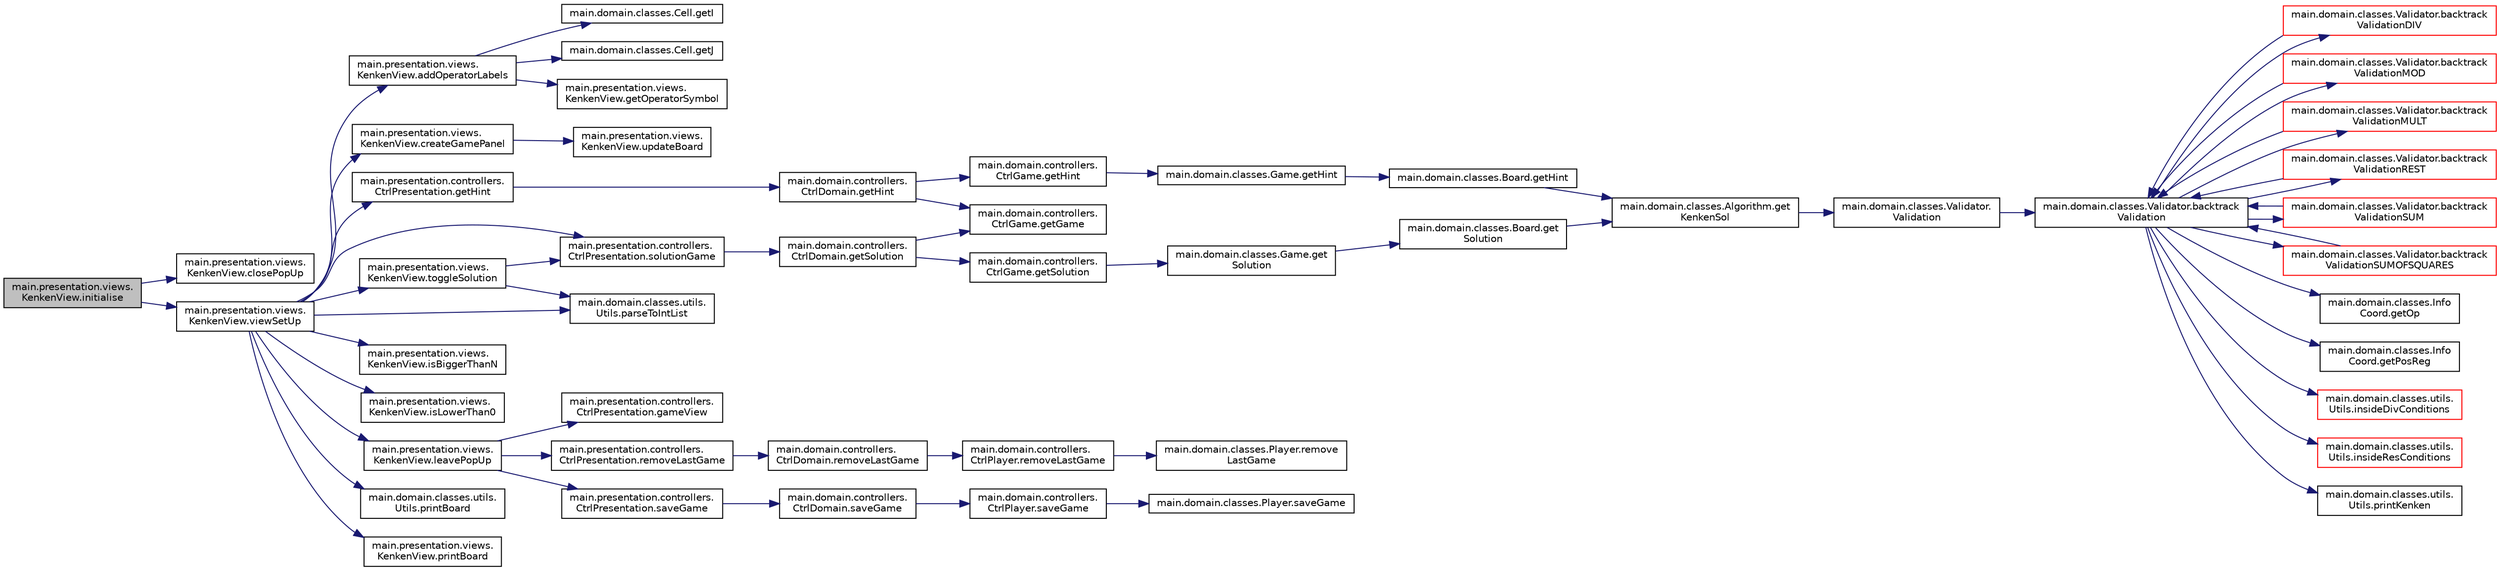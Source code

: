 digraph "main.presentation.views.KenkenView.initialise"
{
 // INTERACTIVE_SVG=YES
 // LATEX_PDF_SIZE
  edge [fontname="Helvetica",fontsize="10",labelfontname="Helvetica",labelfontsize="10"];
  node [fontname="Helvetica",fontsize="10",shape=record];
  rankdir="LR";
  Node1 [label="main.presentation.views.\lKenkenView.initialise",height=0.2,width=0.4,color="black", fillcolor="grey75", style="filled", fontcolor="black",tooltip=" "];
  Node1 -> Node2 [color="midnightblue",fontsize="10",style="solid",fontname="Helvetica"];
  Node2 [label="main.presentation.views.\lKenkenView.closePopUp",height=0.2,width=0.4,color="black", fillcolor="white", style="filled",URL="$classmain_1_1presentation_1_1views_1_1KenkenView.html#aeb439819b1f961be65cfbe053823c882",tooltip=" "];
  Node1 -> Node3 [color="midnightblue",fontsize="10",style="solid",fontname="Helvetica"];
  Node3 [label="main.presentation.views.\lKenkenView.viewSetUp",height=0.2,width=0.4,color="black", fillcolor="white", style="filled",URL="$classmain_1_1presentation_1_1views_1_1KenkenView.html#a8a5dcf6db633bfcc668d480d064fcd6e",tooltip=" "];
  Node3 -> Node4 [color="midnightblue",fontsize="10",style="solid",fontname="Helvetica"];
  Node4 [label="main.presentation.views.\lKenkenView.addOperatorLabels",height=0.2,width=0.4,color="black", fillcolor="white", style="filled",URL="$classmain_1_1presentation_1_1views_1_1KenkenView.html#a9f3c48a6dc1a8e32e7f87591e37bee1c",tooltip=" "];
  Node4 -> Node5 [color="midnightblue",fontsize="10",style="solid",fontname="Helvetica"];
  Node5 [label="main.domain.classes.Cell.getI",height=0.2,width=0.4,color="black", fillcolor="white", style="filled",URL="$classmain_1_1domain_1_1classes_1_1Cell.html#a0648b98b65cf154a898939b965e69606",tooltip=" "];
  Node4 -> Node6 [color="midnightblue",fontsize="10",style="solid",fontname="Helvetica"];
  Node6 [label="main.domain.classes.Cell.getJ",height=0.2,width=0.4,color="black", fillcolor="white", style="filled",URL="$classmain_1_1domain_1_1classes_1_1Cell.html#a2f0d5bb53e40dfcd195e32b6a1faebf3",tooltip=" "];
  Node4 -> Node7 [color="midnightblue",fontsize="10",style="solid",fontname="Helvetica"];
  Node7 [label="main.presentation.views.\lKenkenView.getOperatorSymbol",height=0.2,width=0.4,color="black", fillcolor="white", style="filled",URL="$classmain_1_1presentation_1_1views_1_1KenkenView.html#a4878e572322e50943014fede6260c8db",tooltip=" "];
  Node3 -> Node8 [color="midnightblue",fontsize="10",style="solid",fontname="Helvetica"];
  Node8 [label="main.presentation.views.\lKenkenView.createGamePanel",height=0.2,width=0.4,color="black", fillcolor="white", style="filled",URL="$classmain_1_1presentation_1_1views_1_1KenkenView.html#a807fb6cb795b705adc190a4feff28843",tooltip=" "];
  Node8 -> Node9 [color="midnightblue",fontsize="10",style="solid",fontname="Helvetica"];
  Node9 [label="main.presentation.views.\lKenkenView.updateBoard",height=0.2,width=0.4,color="black", fillcolor="white", style="filled",URL="$classmain_1_1presentation_1_1views_1_1KenkenView.html#ad01c0c7941d325548a501b9179ab84ce",tooltip=" "];
  Node3 -> Node10 [color="midnightblue",fontsize="10",style="solid",fontname="Helvetica"];
  Node10 [label="main.presentation.controllers.\lCtrlPresentation.getHint",height=0.2,width=0.4,color="black", fillcolor="white", style="filled",URL="$classmain_1_1presentation_1_1controllers_1_1CtrlPresentation.html#a6db1f404717a132c077e9f565498575d",tooltip=" "];
  Node10 -> Node11 [color="midnightblue",fontsize="10",style="solid",fontname="Helvetica"];
  Node11 [label="main.domain.controllers.\lCtrlDomain.getHint",height=0.2,width=0.4,color="black", fillcolor="white", style="filled",URL="$classmain_1_1domain_1_1controllers_1_1CtrlDomain.html#a3a26aed1a08a703c9ac2262e38c456dd",tooltip=" "];
  Node11 -> Node12 [color="midnightblue",fontsize="10",style="solid",fontname="Helvetica"];
  Node12 [label="main.domain.controllers.\lCtrlGame.getGame",height=0.2,width=0.4,color="black", fillcolor="white", style="filled",URL="$classmain_1_1domain_1_1controllers_1_1CtrlGame.html#a0f287e6e47770bd3e331a18e415b6667",tooltip=" "];
  Node11 -> Node13 [color="midnightblue",fontsize="10",style="solid",fontname="Helvetica"];
  Node13 [label="main.domain.controllers.\lCtrlGame.getHint",height=0.2,width=0.4,color="black", fillcolor="white", style="filled",URL="$classmain_1_1domain_1_1controllers_1_1CtrlGame.html#a6f2ee10a24a37be43adc5e6aaac03aea",tooltip=" "];
  Node13 -> Node14 [color="midnightblue",fontsize="10",style="solid",fontname="Helvetica"];
  Node14 [label="main.domain.classes.Game.getHint",height=0.2,width=0.4,color="black", fillcolor="white", style="filled",URL="$classmain_1_1domain_1_1classes_1_1Game.html#a8071b9cd98f1674340ccff4bb4fc84f3",tooltip=" "];
  Node14 -> Node15 [color="midnightblue",fontsize="10",style="solid",fontname="Helvetica"];
  Node15 [label="main.domain.classes.Board.getHint",height=0.2,width=0.4,color="black", fillcolor="white", style="filled",URL="$classmain_1_1domain_1_1classes_1_1Board.html#afe55e92ce2ee725620b09d8bd781dd64",tooltip=" "];
  Node15 -> Node16 [color="midnightblue",fontsize="10",style="solid",fontname="Helvetica"];
  Node16 [label="main.domain.classes.Algorithm.get\lKenkenSol",height=0.2,width=0.4,color="black", fillcolor="white", style="filled",URL="$classmain_1_1domain_1_1classes_1_1Algorithm.html#add2af627a5be6ba117ee5b844e1e058c",tooltip=" "];
  Node16 -> Node17 [color="midnightblue",fontsize="10",style="solid",fontname="Helvetica"];
  Node17 [label="main.domain.classes.Validator.\lValidation",height=0.2,width=0.4,color="black", fillcolor="white", style="filled",URL="$classmain_1_1domain_1_1classes_1_1Validator.html#aa5646a5cf3fe05271fb42b43deb1e216",tooltip=" "];
  Node17 -> Node18 [color="midnightblue",fontsize="10",style="solid",fontname="Helvetica"];
  Node18 [label="main.domain.classes.Validator.backtrack\lValidation",height=0.2,width=0.4,color="black", fillcolor="white", style="filled",URL="$classmain_1_1domain_1_1classes_1_1Validator.html#a0a5cb8413eef38c820972babbe9a05a3",tooltip=" "];
  Node18 -> Node19 [color="midnightblue",fontsize="10",style="solid",fontname="Helvetica"];
  Node19 [label="main.domain.classes.Validator.backtrack\lValidationDIV",height=0.2,width=0.4,color="red", fillcolor="white", style="filled",URL="$classmain_1_1domain_1_1classes_1_1Validator.html#a9fcff992c82485cdc7f93e8679249853",tooltip=" "];
  Node19 -> Node18 [color="midnightblue",fontsize="10",style="solid",fontname="Helvetica"];
  Node18 -> Node24 [color="midnightblue",fontsize="10",style="solid",fontname="Helvetica"];
  Node24 [label="main.domain.classes.Validator.backtrack\lValidationMOD",height=0.2,width=0.4,color="red", fillcolor="white", style="filled",URL="$classmain_1_1domain_1_1classes_1_1Validator.html#afb80779711aafe4a0e7904bbfc485ea5",tooltip=" "];
  Node24 -> Node18 [color="midnightblue",fontsize="10",style="solid",fontname="Helvetica"];
  Node18 -> Node25 [color="midnightblue",fontsize="10",style="solid",fontname="Helvetica"];
  Node25 [label="main.domain.classes.Validator.backtrack\lValidationMULT",height=0.2,width=0.4,color="red", fillcolor="white", style="filled",URL="$classmain_1_1domain_1_1classes_1_1Validator.html#add8d21d8aa997e2ed449759482baacb5",tooltip=" "];
  Node25 -> Node18 [color="midnightblue",fontsize="10",style="solid",fontname="Helvetica"];
  Node18 -> Node26 [color="midnightblue",fontsize="10",style="solid",fontname="Helvetica"];
  Node26 [label="main.domain.classes.Validator.backtrack\lValidationREST",height=0.2,width=0.4,color="red", fillcolor="white", style="filled",URL="$classmain_1_1domain_1_1classes_1_1Validator.html#a518d9f1ac1c59a7e96cc70ee5a5d83ef",tooltip=" "];
  Node26 -> Node18 [color="midnightblue",fontsize="10",style="solid",fontname="Helvetica"];
  Node18 -> Node28 [color="midnightblue",fontsize="10",style="solid",fontname="Helvetica"];
  Node28 [label="main.domain.classes.Validator.backtrack\lValidationSUM",height=0.2,width=0.4,color="red", fillcolor="white", style="filled",URL="$classmain_1_1domain_1_1classes_1_1Validator.html#af18a212dfc7cae71ea1bb8226be4acda",tooltip=" "];
  Node28 -> Node18 [color="midnightblue",fontsize="10",style="solid",fontname="Helvetica"];
  Node18 -> Node29 [color="midnightblue",fontsize="10",style="solid",fontname="Helvetica"];
  Node29 [label="main.domain.classes.Validator.backtrack\lValidationSUMOFSQUARES",height=0.2,width=0.4,color="red", fillcolor="white", style="filled",URL="$classmain_1_1domain_1_1classes_1_1Validator.html#a6e974f5c0b4df4deb4519b16e44ed420",tooltip=" "];
  Node29 -> Node18 [color="midnightblue",fontsize="10",style="solid",fontname="Helvetica"];
  Node18 -> Node31 [color="midnightblue",fontsize="10",style="solid",fontname="Helvetica"];
  Node31 [label="main.domain.classes.Info\lCoord.getOp",height=0.2,width=0.4,color="black", fillcolor="white", style="filled",URL="$classmain_1_1domain_1_1classes_1_1InfoCoord.html#a88628e3137f736e247302c0c65b34494",tooltip=" "];
  Node18 -> Node32 [color="midnightblue",fontsize="10",style="solid",fontname="Helvetica"];
  Node32 [label="main.domain.classes.Info\lCoord.getPosReg",height=0.2,width=0.4,color="black", fillcolor="white", style="filled",URL="$classmain_1_1domain_1_1classes_1_1InfoCoord.html#a839db7082109f612dfc7044136fe0705",tooltip=" "];
  Node18 -> Node33 [color="midnightblue",fontsize="10",style="solid",fontname="Helvetica"];
  Node33 [label="main.domain.classes.utils.\lUtils.insideDivConditions",height=0.2,width=0.4,color="red", fillcolor="white", style="filled",URL="$classmain_1_1domain_1_1classes_1_1utils_1_1Utils.html#addaee0162beac6ad64104c9e710dc449",tooltip=" "];
  Node18 -> Node35 [color="midnightblue",fontsize="10",style="solid",fontname="Helvetica"];
  Node35 [label="main.domain.classes.utils.\lUtils.insideResConditions",height=0.2,width=0.4,color="red", fillcolor="white", style="filled",URL="$classmain_1_1domain_1_1classes_1_1utils_1_1Utils.html#a131f39120cccfa8e3a19fd58f7a19de1",tooltip=" "];
  Node18 -> Node36 [color="midnightblue",fontsize="10",style="solid",fontname="Helvetica"];
  Node36 [label="main.domain.classes.utils.\lUtils.printKenken",height=0.2,width=0.4,color="black", fillcolor="white", style="filled",URL="$classmain_1_1domain_1_1classes_1_1utils_1_1Utils.html#a5268dc0fb4cc1533d79d6bc4a33da4c1",tooltip=" "];
  Node3 -> Node37 [color="midnightblue",fontsize="10",style="solid",fontname="Helvetica"];
  Node37 [label="main.presentation.views.\lKenkenView.isBiggerThanN",height=0.2,width=0.4,color="black", fillcolor="white", style="filled",URL="$classmain_1_1presentation_1_1views_1_1KenkenView.html#a176b3ec781e7a692d5dc28d21ceb90cc",tooltip=" "];
  Node3 -> Node38 [color="midnightblue",fontsize="10",style="solid",fontname="Helvetica"];
  Node38 [label="main.presentation.views.\lKenkenView.isLowerThan0",height=0.2,width=0.4,color="black", fillcolor="white", style="filled",URL="$classmain_1_1presentation_1_1views_1_1KenkenView.html#af4a564c7aeca5f7ca32078296959c50f",tooltip=" "];
  Node3 -> Node39 [color="midnightblue",fontsize="10",style="solid",fontname="Helvetica"];
  Node39 [label="main.presentation.views.\lKenkenView.leavePopUp",height=0.2,width=0.4,color="black", fillcolor="white", style="filled",URL="$classmain_1_1presentation_1_1views_1_1KenkenView.html#aed94a149186a9ef20781380f332a2092",tooltip=" "];
  Node39 -> Node40 [color="midnightblue",fontsize="10",style="solid",fontname="Helvetica"];
  Node40 [label="main.presentation.controllers.\lCtrlPresentation.gameView",height=0.2,width=0.4,color="black", fillcolor="white", style="filled",URL="$classmain_1_1presentation_1_1controllers_1_1CtrlPresentation.html#ad58fae9a0e5aa384fd0fa2abdce0cb97",tooltip=" "];
  Node39 -> Node41 [color="midnightblue",fontsize="10",style="solid",fontname="Helvetica"];
  Node41 [label="main.presentation.controllers.\lCtrlPresentation.removeLastGame",height=0.2,width=0.4,color="black", fillcolor="white", style="filled",URL="$classmain_1_1presentation_1_1controllers_1_1CtrlPresentation.html#a673d4f8ab981f4eacc077dc237e1f2eb",tooltip=" "];
  Node41 -> Node42 [color="midnightblue",fontsize="10",style="solid",fontname="Helvetica"];
  Node42 [label="main.domain.controllers.\lCtrlDomain.removeLastGame",height=0.2,width=0.4,color="black", fillcolor="white", style="filled",URL="$classmain_1_1domain_1_1controllers_1_1CtrlDomain.html#a30642dcccb1a0aa2c0f843b179e112c6",tooltip=" "];
  Node42 -> Node43 [color="midnightblue",fontsize="10",style="solid",fontname="Helvetica"];
  Node43 [label="main.domain.controllers.\lCtrlPlayer.removeLastGame",height=0.2,width=0.4,color="black", fillcolor="white", style="filled",URL="$classmain_1_1domain_1_1controllers_1_1CtrlPlayer.html#ab5d5ebef6342e9c79e34fed89fce60d2",tooltip=" "];
  Node43 -> Node44 [color="midnightblue",fontsize="10",style="solid",fontname="Helvetica"];
  Node44 [label="main.domain.classes.Player.remove\lLastGame",height=0.2,width=0.4,color="black", fillcolor="white", style="filled",URL="$classmain_1_1domain_1_1classes_1_1Player.html#a9d007ebb7394580a396e53041373bd37",tooltip=" "];
  Node39 -> Node45 [color="midnightblue",fontsize="10",style="solid",fontname="Helvetica"];
  Node45 [label="main.presentation.controllers.\lCtrlPresentation.saveGame",height=0.2,width=0.4,color="black", fillcolor="white", style="filled",URL="$classmain_1_1presentation_1_1controllers_1_1CtrlPresentation.html#aef7c9f231c6847561b2ffffc86f5629f",tooltip=" "];
  Node45 -> Node46 [color="midnightblue",fontsize="10",style="solid",fontname="Helvetica"];
  Node46 [label="main.domain.controllers.\lCtrlDomain.saveGame",height=0.2,width=0.4,color="black", fillcolor="white", style="filled",URL="$classmain_1_1domain_1_1controllers_1_1CtrlDomain.html#a4a79202dc5015d0e0a72d4830595eb89",tooltip=" "];
  Node46 -> Node47 [color="midnightblue",fontsize="10",style="solid",fontname="Helvetica"];
  Node47 [label="main.domain.controllers.\lCtrlPlayer.saveGame",height=0.2,width=0.4,color="black", fillcolor="white", style="filled",URL="$classmain_1_1domain_1_1controllers_1_1CtrlPlayer.html#aa8d26340c2c0f6fab8a2e11d76cfb0b7",tooltip=" "];
  Node47 -> Node48 [color="midnightblue",fontsize="10",style="solid",fontname="Helvetica"];
  Node48 [label="main.domain.classes.Player.saveGame",height=0.2,width=0.4,color="black", fillcolor="white", style="filled",URL="$classmain_1_1domain_1_1classes_1_1Player.html#a2d4fb598ce9020b100fe411c6fa3ba54",tooltip=" "];
  Node3 -> Node49 [color="midnightblue",fontsize="10",style="solid",fontname="Helvetica"];
  Node49 [label="main.domain.classes.utils.\lUtils.parseToIntList",height=0.2,width=0.4,color="black", fillcolor="white", style="filled",URL="$classmain_1_1domain_1_1classes_1_1utils_1_1Utils.html#a026285aaf252a0be8b4b13c43d42b351",tooltip=" "];
  Node3 -> Node50 [color="midnightblue",fontsize="10",style="solid",fontname="Helvetica"];
  Node50 [label="main.domain.classes.utils.\lUtils.printBoard",height=0.2,width=0.4,color="black", fillcolor="white", style="filled",URL="$classmain_1_1domain_1_1classes_1_1utils_1_1Utils.html#a5a188e41d6fdb615e907c18edd9fcbe1",tooltip=" "];
  Node3 -> Node51 [color="midnightblue",fontsize="10",style="solid",fontname="Helvetica"];
  Node51 [label="main.presentation.views.\lKenkenView.printBoard",height=0.2,width=0.4,color="black", fillcolor="white", style="filled",URL="$classmain_1_1presentation_1_1views_1_1KenkenView.html#a8b2688921bbea76bb30df8bae9f6d1cf",tooltip=" "];
  Node3 -> Node52 [color="midnightblue",fontsize="10",style="solid",fontname="Helvetica"];
  Node52 [label="main.presentation.controllers.\lCtrlPresentation.solutionGame",height=0.2,width=0.4,color="black", fillcolor="white", style="filled",URL="$classmain_1_1presentation_1_1controllers_1_1CtrlPresentation.html#aaf2ef407d2a785c60e3e936ea6f5cae9",tooltip=" "];
  Node52 -> Node53 [color="midnightblue",fontsize="10",style="solid",fontname="Helvetica"];
  Node53 [label="main.domain.controllers.\lCtrlDomain.getSolution",height=0.2,width=0.4,color="black", fillcolor="white", style="filled",URL="$classmain_1_1domain_1_1controllers_1_1CtrlDomain.html#af86a5461772b813c6abf2cfd3aaa43e9",tooltip=" "];
  Node53 -> Node12 [color="midnightblue",fontsize="10",style="solid",fontname="Helvetica"];
  Node53 -> Node54 [color="midnightblue",fontsize="10",style="solid",fontname="Helvetica"];
  Node54 [label="main.domain.controllers.\lCtrlGame.getSolution",height=0.2,width=0.4,color="black", fillcolor="white", style="filled",URL="$classmain_1_1domain_1_1controllers_1_1CtrlGame.html#a149341060d096b282b02cfdae7828624",tooltip=" "];
  Node54 -> Node55 [color="midnightblue",fontsize="10",style="solid",fontname="Helvetica"];
  Node55 [label="main.domain.classes.Game.get\lSolution",height=0.2,width=0.4,color="black", fillcolor="white", style="filled",URL="$classmain_1_1domain_1_1classes_1_1Game.html#a35846f6baff25bcf8c50671968e2d7e7",tooltip=" "];
  Node55 -> Node56 [color="midnightblue",fontsize="10",style="solid",fontname="Helvetica"];
  Node56 [label="main.domain.classes.Board.get\lSolution",height=0.2,width=0.4,color="black", fillcolor="white", style="filled",URL="$classmain_1_1domain_1_1classes_1_1Board.html#a4ec61872db7ae8c12f12328963f76e99",tooltip=" "];
  Node56 -> Node16 [color="midnightblue",fontsize="10",style="solid",fontname="Helvetica"];
  Node3 -> Node57 [color="midnightblue",fontsize="10",style="solid",fontname="Helvetica"];
  Node57 [label="main.presentation.views.\lKenkenView.toggleSolution",height=0.2,width=0.4,color="black", fillcolor="white", style="filled",URL="$classmain_1_1presentation_1_1views_1_1KenkenView.html#aa3e5a0f2520d6fb2a418886bf09c9b13",tooltip=" "];
  Node57 -> Node49 [color="midnightblue",fontsize="10",style="solid",fontname="Helvetica"];
  Node57 -> Node52 [color="midnightblue",fontsize="10",style="solid",fontname="Helvetica"];
}
